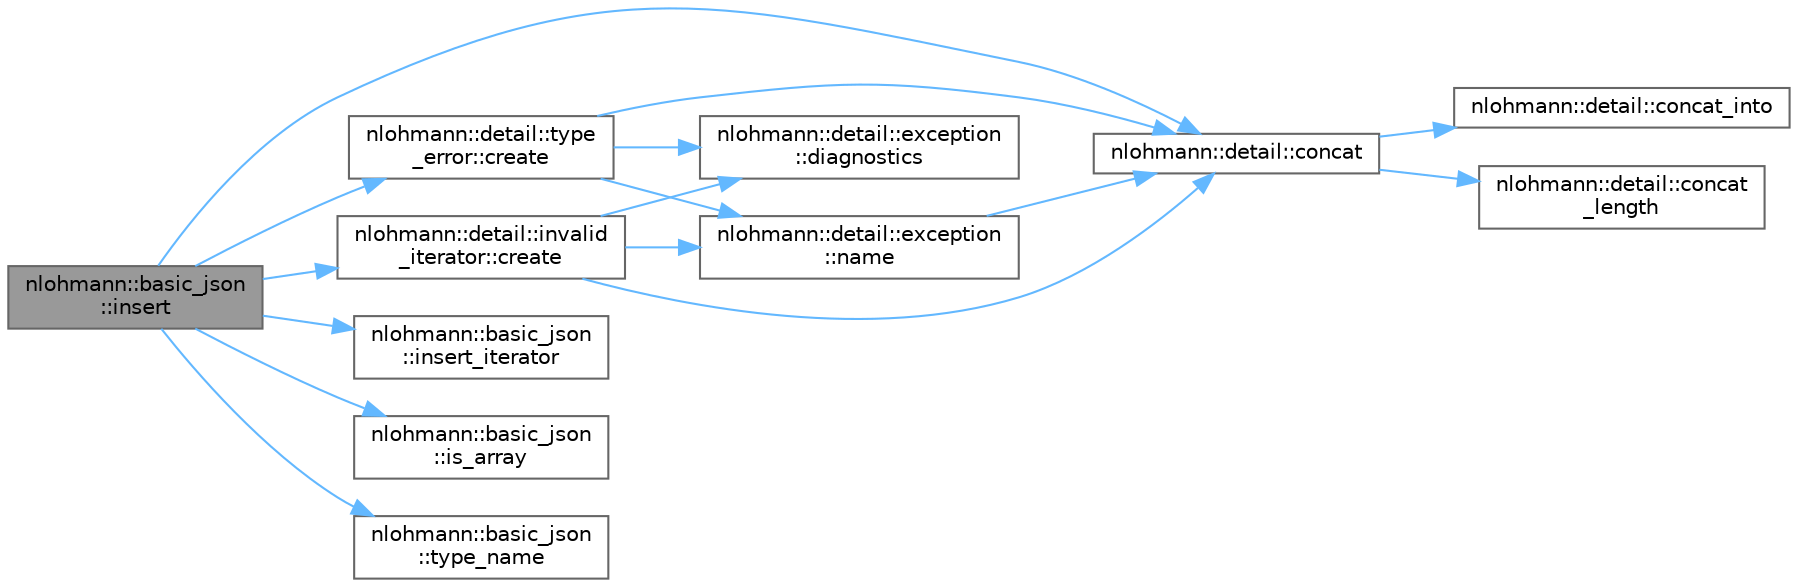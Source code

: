 digraph "nlohmann::basic_json::insert"
{
 // LATEX_PDF_SIZE
  bgcolor="transparent";
  edge [fontname=Helvetica,fontsize=10,labelfontname=Helvetica,labelfontsize=10];
  node [fontname=Helvetica,fontsize=10,shape=box,height=0.2,width=0.4];
  rankdir="LR";
  Node1 [id="Node000001",label="nlohmann::basic_json\l::insert",height=0.2,width=0.4,color="gray40", fillcolor="grey60", style="filled", fontcolor="black",tooltip="inserts copies of element into array"];
  Node1 -> Node2 [id="edge31_Node000001_Node000002",color="steelblue1",style="solid",tooltip=" "];
  Node2 [id="Node000002",label="nlohmann::detail::concat",height=0.2,width=0.4,color="grey40", fillcolor="white", style="filled",URL="$namespacenlohmann_1_1detail.html#a988ba5d6c0412dff629c6f6d6d226fb0",tooltip=" "];
  Node2 -> Node3 [id="edge32_Node000002_Node000003",color="steelblue1",style="solid",tooltip=" "];
  Node3 [id="Node000003",label="nlohmann::detail::concat_into",height=0.2,width=0.4,color="grey40", fillcolor="white", style="filled",URL="$namespacenlohmann_1_1detail.html#a8501011f8c39fdc1451d41a17032a9c1",tooltip=" "];
  Node2 -> Node4 [id="edge33_Node000002_Node000004",color="steelblue1",style="solid",tooltip=" "];
  Node4 [id="Node000004",label="nlohmann::detail::concat\l_length",height=0.2,width=0.4,color="grey40", fillcolor="white", style="filled",URL="$namespacenlohmann_1_1detail.html#ade7da17ad4a5a2be5bc12a6427a3c207",tooltip=" "];
  Node1 -> Node5 [id="edge34_Node000001_Node000005",color="steelblue1",style="solid",tooltip=" "];
  Node5 [id="Node000005",label="nlohmann::detail::invalid\l_iterator::create",height=0.2,width=0.4,color="grey40", fillcolor="white", style="filled",URL="$classnlohmann_1_1detail_1_1invalid__iterator.html#af6e8410249ce3252f5e7294cd4ef0a28",tooltip=" "];
  Node5 -> Node2 [id="edge35_Node000005_Node000002",color="steelblue1",style="solid",tooltip=" "];
  Node5 -> Node6 [id="edge36_Node000005_Node000006",color="steelblue1",style="solid",tooltip=" "];
  Node6 [id="Node000006",label="nlohmann::detail::exception\l::diagnostics",height=0.2,width=0.4,color="grey40", fillcolor="white", style="filled",URL="$classnlohmann_1_1detail_1_1exception.html#a9032b2e5d344c9f1f7afef4212f0ad39",tooltip=" "];
  Node5 -> Node7 [id="edge37_Node000005_Node000007",color="steelblue1",style="solid",tooltip=" "];
  Node7 [id="Node000007",label="nlohmann::detail::exception\l::name",height=0.2,width=0.4,color="grey40", fillcolor="white", style="filled",URL="$classnlohmann_1_1detail_1_1exception.html#abf41a7e9178356314082284e6cfea278",tooltip=" "];
  Node7 -> Node2 [id="edge38_Node000007_Node000002",color="steelblue1",style="solid",tooltip=" "];
  Node1 -> Node8 [id="edge39_Node000001_Node000008",color="steelblue1",style="solid",tooltip=" "];
  Node8 [id="Node000008",label="nlohmann::detail::type\l_error::create",height=0.2,width=0.4,color="grey40", fillcolor="white", style="filled",URL="$classnlohmann_1_1detail_1_1type__error.html#a297461f501f827c740487a14e920a13d",tooltip=" "];
  Node8 -> Node2 [id="edge40_Node000008_Node000002",color="steelblue1",style="solid",tooltip=" "];
  Node8 -> Node6 [id="edge41_Node000008_Node000006",color="steelblue1",style="solid",tooltip=" "];
  Node8 -> Node7 [id="edge42_Node000008_Node000007",color="steelblue1",style="solid",tooltip=" "];
  Node1 -> Node9 [id="edge43_Node000001_Node000009",color="steelblue1",style="solid",tooltip=" "];
  Node9 [id="Node000009",label="nlohmann::basic_json\l::insert_iterator",height=0.2,width=0.4,color="grey40", fillcolor="white", style="filled",URL="$classnlohmann_1_1basic__json.html#ab5c8034e997c5b852b92bdc6a3f70994",tooltip=" "];
  Node1 -> Node10 [id="edge44_Node000001_Node000010",color="steelblue1",style="solid",tooltip=" "];
  Node10 [id="Node000010",label="nlohmann::basic_json\l::is_array",height=0.2,width=0.4,color="grey40", fillcolor="white", style="filled",URL="$classnlohmann_1_1basic__json.html#ab5b70d60a636b9c5e10f6c8caac60b9e",tooltip="return whether value is an array"];
  Node1 -> Node11 [id="edge45_Node000001_Node000011",color="steelblue1",style="solid",tooltip=" "];
  Node11 [id="Node000011",label="nlohmann::basic_json\l::type_name",height=0.2,width=0.4,color="grey40", fillcolor="white", style="filled",URL="$classnlohmann_1_1basic__json.html#ab8811fc4eab6091b32b34b3ac3e90474",tooltip="return the type as string"];
}
